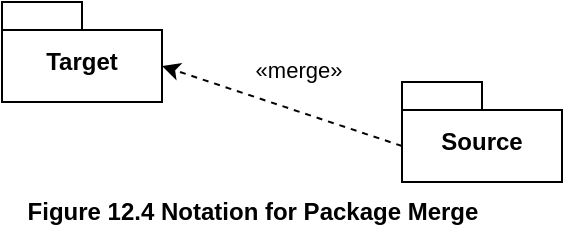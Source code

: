 <mxfile version="21.6.5" type="device">
  <diagram name="Page-1" id="L7fOHCl94azf6qqIQ6vf">
    <mxGraphModel dx="880" dy="545" grid="1" gridSize="10" guides="1" tooltips="1" connect="1" arrows="1" fold="1" page="1" pageScale="1" pageWidth="1169" pageHeight="827" math="0" shadow="0">
      <root>
        <mxCell id="0" />
        <mxCell id="1" parent="0" />
        <mxCell id="Xp2gS2zgmj0rSCL131tW-1" value="Target" style="shape=folder;fontStyle=1;spacingTop=10;tabWidth=40;tabHeight=14;tabPosition=left;html=1;whiteSpace=wrap;" vertex="1" parent="1">
          <mxGeometry width="80" height="50" as="geometry" />
        </mxCell>
        <mxCell id="Xp2gS2zgmj0rSCL131tW-3" style="rounded=0;orthogonalLoop=1;jettySize=auto;html=1;entryX=0;entryY=0;entryDx=80;entryDy=32;entryPerimeter=0;dashed=1;exitX=0;exitY=0;exitDx=0;exitDy=32;exitPerimeter=0;" edge="1" parent="1" source="Xp2gS2zgmj0rSCL131tW-2" target="Xp2gS2zgmj0rSCL131tW-1">
          <mxGeometry relative="1" as="geometry" />
        </mxCell>
        <mxCell id="Xp2gS2zgmj0rSCL131tW-4" value="«merge»" style="edgeLabel;html=1;align=center;verticalAlign=middle;resizable=0;points=[];" vertex="1" connectable="0" parent="Xp2gS2zgmj0rSCL131tW-3">
          <mxGeometry x="0.025" y="2" relative="1" as="geometry">
            <mxPoint x="10" y="-20" as="offset" />
          </mxGeometry>
        </mxCell>
        <mxCell id="Xp2gS2zgmj0rSCL131tW-2" value="Source" style="shape=folder;fontStyle=1;spacingTop=10;tabWidth=40;tabHeight=14;tabPosition=left;html=1;whiteSpace=wrap;" vertex="1" parent="1">
          <mxGeometry x="200" y="40" width="80" height="50" as="geometry" />
        </mxCell>
        <mxCell id="Xp2gS2zgmj0rSCL131tW-5" value="&lt;b&gt;Figure 12.4 Notation for Package Merge&lt;/b&gt;" style="text;html=1;align=center;verticalAlign=middle;resizable=0;points=[];autosize=1;strokeColor=none;fillColor=none;" vertex="1" parent="1">
          <mxGeometry y="90" width="250" height="30" as="geometry" />
        </mxCell>
      </root>
    </mxGraphModel>
  </diagram>
</mxfile>
